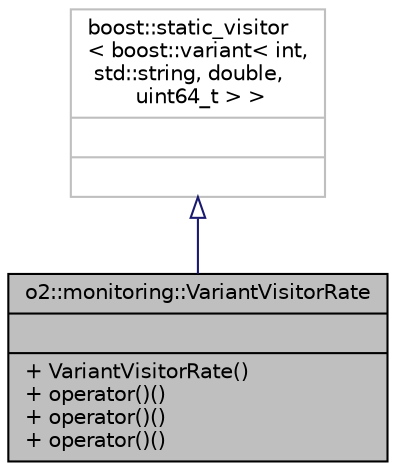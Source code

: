 digraph "o2::monitoring::VariantVisitorRate"
{
 // INTERACTIVE_SVG=YES
  bgcolor="transparent";
  edge [fontname="Helvetica",fontsize="10",labelfontname="Helvetica",labelfontsize="10"];
  node [fontname="Helvetica",fontsize="10",shape=record];
  Node1 [label="{o2::monitoring::VariantVisitorRate\n||+ VariantVisitorRate()\l+ operator()()\l+ operator()()\l+ operator()()\l}",height=0.2,width=0.4,color="black", fillcolor="grey75", style="filled" fontcolor="black"];
  Node2 -> Node1 [dir="back",color="midnightblue",fontsize="10",style="solid",arrowtail="onormal",fontname="Helvetica"];
  Node2 [label="{boost::static_visitor\l\< boost::variant\< int,\l std::string, double,\l uint64_t \> \>\n||}",height=0.2,width=0.4,color="grey75"];
}
